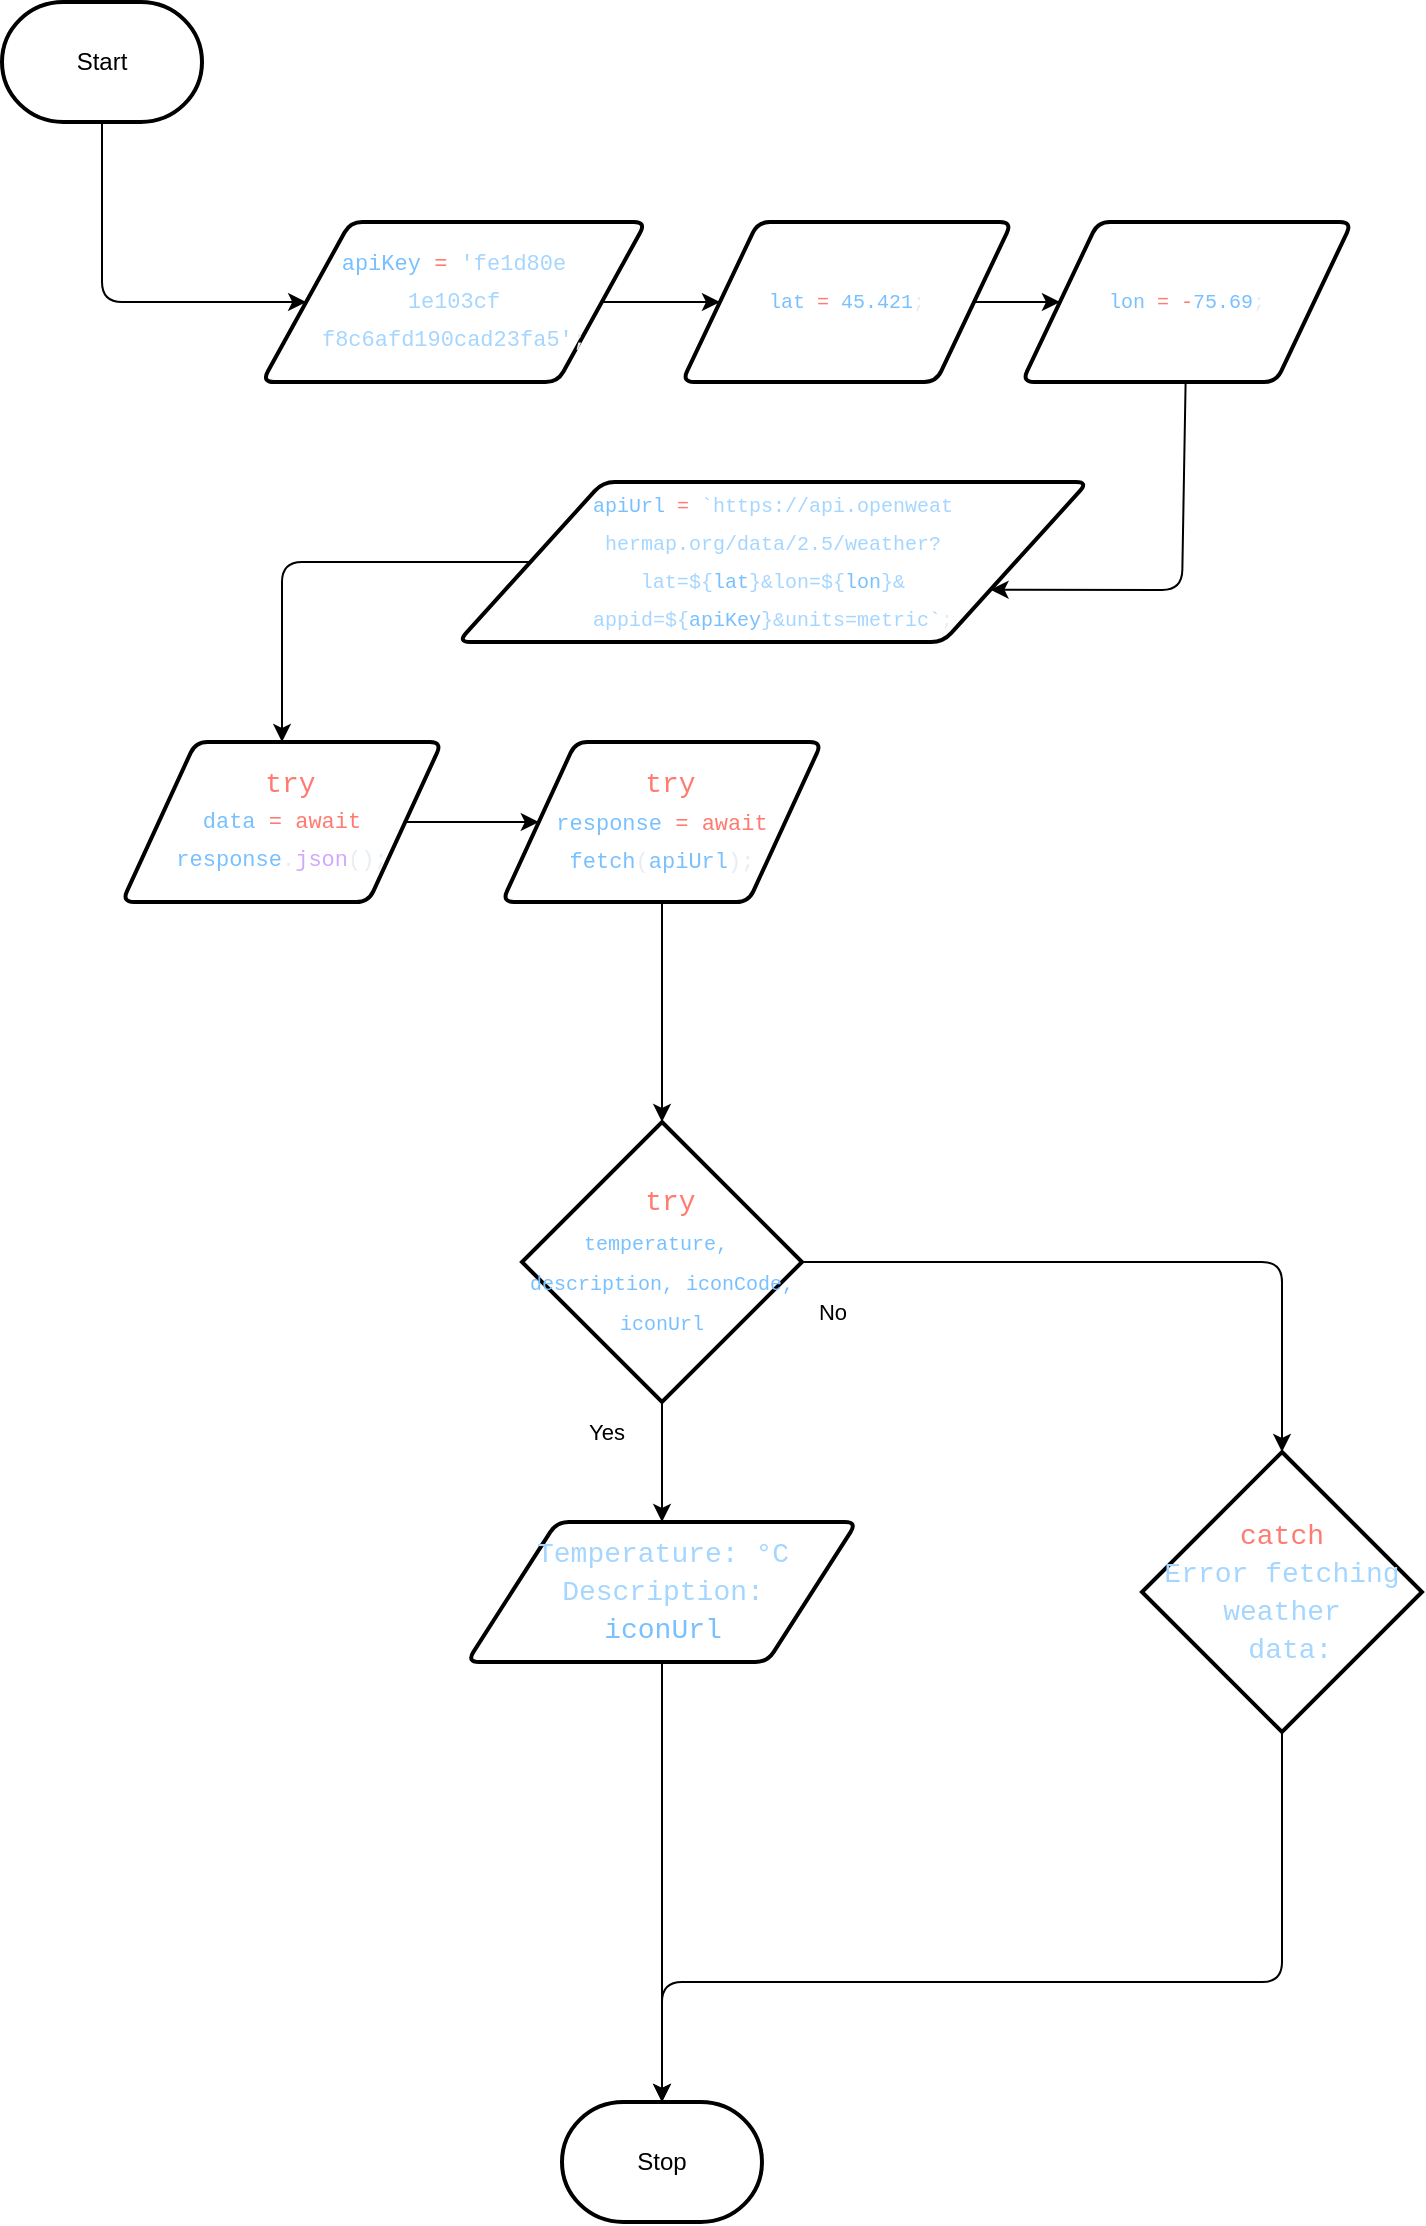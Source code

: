 <mxfile>
    <diagram id="HIP3nbAZw_EuaXWnEj3U" name="Page-1">
        <mxGraphModel dx="826" dy="520" grid="1" gridSize="10" guides="1" tooltips="1" connect="1" arrows="1" fold="1" page="1" pageScale="1" pageWidth="850" pageHeight="1100" math="0" shadow="0">
            <root>
                <mxCell id="0"/>
                <mxCell id="1" parent="0"/>
                <mxCell id="5" value="" style="edgeStyle=none;html=1;" edge="1" parent="1" source="2" target="4">
                    <mxGeometry relative="1" as="geometry">
                        <Array as="points">
                            <mxPoint x="90" y="400"/>
                        </Array>
                    </mxGeometry>
                </mxCell>
                <mxCell id="2" value="Start" style="strokeWidth=2;html=1;shape=mxgraph.flowchart.terminator;whiteSpace=wrap;" parent="1" vertex="1">
                    <mxGeometry x="40" y="250" width="100" height="60" as="geometry"/>
                </mxCell>
                <mxCell id="8" value="" style="edgeStyle=none;html=1;" edge="1" parent="1" source="4" target="7">
                    <mxGeometry relative="1" as="geometry"/>
                </mxCell>
                <mxCell id="4" value="&lt;div style=&quot;color: rgb(230, 237, 243); font-family: Consolas, &amp;quot;Courier New&amp;quot;, monospace; line-height: 19px; font-size: 11px;&quot;&gt;&lt;font style=&quot;font-size: 11px;&quot;&gt;&lt;span style=&quot;color: rgb(121, 192, 255);&quot;&gt;apiKey&lt;/span&gt; &lt;span style=&quot;color: rgb(255, 123, 114);&quot;&gt;=&lt;/span&gt; &lt;span style=&quot;color: rgb(165, 214, 255);&quot;&gt;'fe1d80&lt;/span&gt;&lt;span style=&quot;color: rgb(165, 214, 255); background-color: initial;&quot;&gt;e&lt;/span&gt;&lt;/font&gt;&lt;/div&gt;&lt;div style=&quot;color: rgb(230, 237, 243); font-family: Consolas, &amp;quot;Courier New&amp;quot;, monospace; line-height: 19px; font-size: 11px;&quot;&gt;&lt;font style=&quot;font-size: 11px;&quot;&gt;&lt;font style=&quot;font-size: 11px;&quot;&gt;&lt;span style=&quot;color: rgb(165, 214, 255); background-color: initial;&quot;&gt;1&lt;/span&gt;&lt;/font&gt;&lt;font style=&quot;background-color: initial; font-size: 11px;&quot;&gt;&lt;span style=&quot;color: rgb(165, 214, 255); background-color: initial;&quot;&gt;e103cf&lt;/span&gt;&lt;/font&gt;&lt;/font&gt;&lt;/div&gt;&lt;div style=&quot;color: rgb(230, 237, 243); font-family: Consolas, &amp;quot;Courier New&amp;quot;, monospace; line-height: 19px; font-size: 11px;&quot;&gt;&lt;font style=&quot;font-size: 11px;&quot;&gt;&lt;span style=&quot;background-color: initial; color: rgb(165, 214, 255);&quot;&gt;f8c6afd1&lt;/span&gt;&lt;span style=&quot;background-color: initial; color: rgb(165, 214, 255);&quot;&gt;90cad23fa5'&lt;/span&gt;&lt;span style=&quot;background-color: initial;&quot;&gt;;&lt;/span&gt;&lt;/font&gt;&lt;/div&gt;" style="shape=parallelogram;html=1;strokeWidth=2;perimeter=parallelogramPerimeter;whiteSpace=wrap;rounded=1;arcSize=12;size=0.23;" vertex="1" parent="1">
                    <mxGeometry x="170" y="360" width="192" height="80" as="geometry"/>
                </mxCell>
                <mxCell id="6" value="Stop" style="strokeWidth=2;html=1;shape=mxgraph.flowchart.terminator;whiteSpace=wrap;" vertex="1" parent="1">
                    <mxGeometry x="320" y="1300" width="100" height="60" as="geometry"/>
                </mxCell>
                <mxCell id="10" value="" style="edgeStyle=none;html=1;" edge="1" parent="1" source="7" target="9">
                    <mxGeometry relative="1" as="geometry"/>
                </mxCell>
                <mxCell id="7" value="&lt;div style=&quot;color: rgb(230, 237, 243); font-family: Consolas, &amp;quot;Courier New&amp;quot;, monospace; line-height: 19px; font-size: 10px;&quot;&gt;&lt;div style=&quot;line-height: 19px;&quot;&gt;&lt;span style=&quot;color: rgb(121, 192, 255);&quot;&gt;lat&lt;/span&gt; &lt;span style=&quot;color: rgb(255, 123, 114);&quot;&gt;=&lt;/span&gt; &lt;span style=&quot;color: rgb(121, 192, 255);&quot;&gt;45.421&lt;/span&gt;;&lt;/div&gt;&lt;/div&gt;" style="shape=parallelogram;html=1;strokeWidth=2;perimeter=parallelogramPerimeter;whiteSpace=wrap;rounded=1;arcSize=12;size=0.23;" vertex="1" parent="1">
                    <mxGeometry x="380" y="360" width="165" height="80" as="geometry"/>
                </mxCell>
                <mxCell id="12" value="" style="edgeStyle=none;html=1;fontSize=11;entryX=1;entryY=0.75;entryDx=0;entryDy=0;" edge="1" parent="1" source="9" target="11">
                    <mxGeometry relative="1" as="geometry">
                        <Array as="points">
                            <mxPoint x="630" y="544"/>
                        </Array>
                    </mxGeometry>
                </mxCell>
                <mxCell id="9" value="&lt;div style=&quot;color: rgb(230, 237, 243); font-family: Consolas, &amp;quot;Courier New&amp;quot;, monospace; font-size: 14px; line-height: 19px;&quot;&gt;&lt;div style=&quot;line-height: 19px; font-size: 10px;&quot;&gt;&lt;div style=&quot;line-height: 19px;&quot;&gt;&lt;span style=&quot;color: rgb(121, 192, 255);&quot;&gt;lon&lt;/span&gt; &lt;span style=&quot;color: rgb(255, 123, 114);&quot;&gt;=&lt;/span&gt; &lt;span style=&quot;color: rgb(255, 123, 114);&quot;&gt;-&lt;/span&gt;&lt;span style=&quot;color: rgb(121, 192, 255);&quot;&gt;75.69&lt;/span&gt;;&lt;/div&gt;&lt;/div&gt;&lt;/div&gt;" style="shape=parallelogram;html=1;strokeWidth=2;perimeter=parallelogramPerimeter;whiteSpace=wrap;rounded=1;arcSize=12;size=0.23;" vertex="1" parent="1">
                    <mxGeometry x="550" y="360" width="165" height="80" as="geometry"/>
                </mxCell>
                <mxCell id="13" style="edgeStyle=none;html=1;fontSize=10;entryX=0.5;entryY=0;entryDx=0;entryDy=0;" edge="1" parent="1" source="11" target="18">
                    <mxGeometry relative="1" as="geometry">
                        <mxPoint x="180" y="610" as="targetPoint"/>
                        <Array as="points">
                            <mxPoint x="180" y="530"/>
                        </Array>
                    </mxGeometry>
                </mxCell>
                <mxCell id="11" value="&lt;div style=&quot;color: rgb(230, 237, 243); font-family: Consolas, &amp;quot;Courier New&amp;quot;, monospace; font-size: 14px; line-height: 19px;&quot;&gt;&lt;div style=&quot;line-height: 19px; font-size: 10px;&quot;&gt;&lt;div style=&quot;line-height: 19px;&quot;&gt;&lt;div style=&quot;line-height: 19px;&quot;&gt;&lt;span style=&quot;color: rgb(121, 192, 255);&quot;&gt;apiUrl&lt;/span&gt; &lt;span style=&quot;color: rgb(255, 123, 114);&quot;&gt;=&lt;/span&gt; &lt;span style=&quot;color: rgb(165, 214, 255);&quot;&gt;`https://api.openweat&lt;/span&gt;&lt;/div&gt;&lt;div style=&quot;line-height: 19px;&quot;&gt;&lt;span style=&quot;color: rgb(165, 214, 255);&quot;&gt;hermap.org/data/2.5/weather?&lt;/span&gt;&lt;/div&gt;&lt;div style=&quot;line-height: 19px;&quot;&gt;&lt;span style=&quot;color: rgb(165, 214, 255);&quot;&gt;lat=&lt;/span&gt;&lt;span style=&quot;color: rgb(165, 214, 255);&quot;&gt;${&lt;/span&gt;&lt;span style=&quot;color: rgb(121, 192, 255);&quot;&gt;lat&lt;/span&gt;&lt;span style=&quot;color: rgb(165, 214, 255);&quot;&gt;}&lt;/span&gt;&lt;span style=&quot;color: rgb(165, 214, 255);&quot;&gt;&amp;amp;lon=&lt;/span&gt;&lt;span style=&quot;color: rgb(165, 214, 255);&quot;&gt;${&lt;/span&gt;&lt;span style=&quot;color: rgb(121, 192, 255);&quot;&gt;lon&lt;/span&gt;&lt;span style=&quot;color: rgb(165, 214, 255);&quot;&gt;}&lt;/span&gt;&lt;span style=&quot;color: rgb(165, 214, 255);&quot;&gt;&amp;amp;&lt;/span&gt;&lt;/div&gt;&lt;div style=&quot;line-height: 19px;&quot;&gt;&lt;span style=&quot;color: rgb(165, 214, 255);&quot;&gt;appid=&lt;/span&gt;&lt;span style=&quot;color: rgb(165, 214, 255);&quot;&gt;${&lt;/span&gt;&lt;span style=&quot;color: rgb(121, 192, 255);&quot;&gt;apiKey&lt;/span&gt;&lt;span style=&quot;color: rgb(165, 214, 255);&quot;&gt;}&lt;/span&gt;&lt;span style=&quot;color: rgb(165, 214, 255);&quot;&gt;&amp;amp;units=metric`&lt;/span&gt;;&lt;/div&gt;&lt;/div&gt;&lt;/div&gt;&lt;/div&gt;" style="shape=parallelogram;html=1;strokeWidth=2;perimeter=parallelogramPerimeter;whiteSpace=wrap;rounded=1;arcSize=12;size=0.23;" vertex="1" parent="1">
                    <mxGeometry x="268" y="490" width="315" height="80" as="geometry"/>
                </mxCell>
                <mxCell id="22" style="edgeStyle=none;html=1;fontSize=11;entryX=0.5;entryY=0;entryDx=0;entryDy=0;entryPerimeter=0;" edge="1" parent="1" source="15" target="30">
                    <mxGeometry relative="1" as="geometry">
                        <mxPoint x="520" y="880" as="targetPoint"/>
                        <Array as="points">
                            <mxPoint x="680" y="880"/>
                        </Array>
                    </mxGeometry>
                </mxCell>
                <mxCell id="23" style="edgeStyle=none;html=1;fontSize=11;entryX=0.5;entryY=0;entryDx=0;entryDy=0;" edge="1" parent="1" source="15" target="26">
                    <mxGeometry relative="1" as="geometry">
                        <mxPoint x="560" y="900" as="targetPoint"/>
                    </mxGeometry>
                </mxCell>
                <mxCell id="15" value="&lt;div style=&quot;color: rgb(230, 237, 243); font-family: Consolas, &amp;quot;Courier New&amp;quot;, monospace; line-height: 19px; font-size: 10px;&quot;&gt;&lt;span style=&quot;font-size: 14px;&quot;&gt;&amp;nbsp;&lt;/span&gt;&lt;span style=&quot;font-size: 14px; color: rgb(255, 123, 114);&quot;&gt;try&lt;/span&gt;&lt;/div&gt;&lt;div style=&quot;line-height: 19px;&quot;&gt;&lt;font face=&quot;Consolas, Courier New, monospace&quot; color=&quot;#79c0ff&quot;&gt;&lt;span style=&quot;font-size: 10px;&quot;&gt;temperature,&amp;nbsp; description, iconCode, iconUrl&lt;/span&gt;&lt;/font&gt;&lt;br&gt;&lt;/div&gt;" style="strokeWidth=2;html=1;shape=mxgraph.flowchart.decision;whiteSpace=wrap;labelBackgroundColor=none;fontSize=11;" vertex="1" parent="1">
                    <mxGeometry x="300" y="810" width="140" height="140" as="geometry"/>
                </mxCell>
                <mxCell id="28" value="" style="edgeStyle=none;html=1;fontSize=11;" edge="1" parent="1" source="16" target="15">
                    <mxGeometry relative="1" as="geometry"/>
                </mxCell>
                <mxCell id="16" value="&lt;div style=&quot;color: rgb(230, 237, 243); font-family: Consolas, &amp;quot;Courier New&amp;quot;, monospace; font-size: 11px; line-height: 19px;&quot;&gt;&lt;span style=&quot;font-size: 14px;&quot;&gt;&amp;nbsp;&lt;/span&gt;&lt;span style=&quot;font-size: 14px; color: rgb(255, 123, 114);&quot;&gt;try&lt;/span&gt;&lt;/div&gt;&lt;div style=&quot;color: rgb(230, 237, 243); font-family: Consolas, &amp;quot;Courier New&amp;quot;, monospace; font-size: 11px; line-height: 19px;&quot;&gt;&lt;span style=&quot;background-color: initial; color: rgb(121, 192, 255);&quot;&gt;response&lt;/span&gt;&lt;span style=&quot;background-color: initial;&quot;&gt; &lt;/span&gt;&lt;span style=&quot;background-color: initial; color: rgb(255, 123, 114);&quot;&gt;=&lt;/span&gt;&lt;span style=&quot;background-color: initial;&quot;&gt; &lt;/span&gt;&lt;span style=&quot;background-color: initial; color: rgb(255, 123, 114);&quot;&gt;await&lt;/span&gt;&lt;span style=&quot;background-color: initial;&quot;&gt; &lt;/span&gt;&lt;span style=&quot;background-color: initial; color: rgb(121, 192, 255);&quot;&gt;fetch&lt;/span&gt;&lt;span style=&quot;background-color: initial;&quot;&gt;(&lt;/span&gt;&lt;span style=&quot;background-color: initial; color: rgb(121, 192, 255);&quot;&gt;apiUrl&lt;/span&gt;&lt;span style=&quot;background-color: initial;&quot;&gt;);&lt;/span&gt;&lt;br&gt;&lt;/div&gt;" style="shape=parallelogram;html=1;strokeWidth=2;perimeter=parallelogramPerimeter;whiteSpace=wrap;rounded=1;arcSize=12;size=0.23;labelBackgroundColor=none;fontSize=10;" vertex="1" parent="1">
                    <mxGeometry x="290" y="620" width="160" height="80" as="geometry"/>
                </mxCell>
                <mxCell id="20" value="" style="edgeStyle=none;html=1;fontSize=11;" edge="1" parent="1" source="18" target="16">
                    <mxGeometry relative="1" as="geometry"/>
                </mxCell>
                <mxCell id="18" value="&lt;div style=&quot;color: rgb(230, 237, 243); font-family: Consolas, &amp;quot;Courier New&amp;quot;, monospace; line-height: 19px; font-size: 11px;&quot;&gt;&lt;div style=&quot;line-height: 19px;&quot;&gt;&lt;div style=&quot;font-size: 14px; line-height: 19px;&quot;&gt;&amp;nbsp;&lt;span style=&quot;color: rgb(255, 123, 114);&quot;&gt;try&lt;/span&gt;&lt;/div&gt;&lt;/div&gt;&lt;div style=&quot;line-height: 19px;&quot;&gt;&lt;span style=&quot;color: rgb(121, 192, 255);&quot;&gt;data&lt;/span&gt; &lt;span style=&quot;color: rgb(255, 123, 114);&quot;&gt;=&lt;/span&gt; &lt;span style=&quot;color: rgb(255, 123, 114);&quot;&gt;await&lt;/span&gt; &lt;span style=&quot;color: rgb(121, 192, 255);&quot;&gt;response&lt;/span&gt;.&lt;span style=&quot;color: rgb(210, 168, 255);&quot;&gt;json&lt;/span&gt;();&lt;/div&gt;&lt;/div&gt;" style="shape=parallelogram;html=1;strokeWidth=2;perimeter=parallelogramPerimeter;whiteSpace=wrap;rounded=1;arcSize=12;size=0.23;labelBackgroundColor=none;fontSize=10;" vertex="1" parent="1">
                    <mxGeometry x="100" y="620" width="160" height="80" as="geometry"/>
                </mxCell>
                <mxCell id="24" value="No" style="text;html=1;align=center;verticalAlign=middle;resizable=0;points=[];autosize=1;strokeColor=none;fillColor=none;fontSize=11;" vertex="1" parent="1">
                    <mxGeometry x="435" y="890" width="40" height="30" as="geometry"/>
                </mxCell>
                <mxCell id="25" value="Yes" style="text;html=1;align=center;verticalAlign=middle;resizable=0;points=[];autosize=1;strokeColor=none;fillColor=none;fontSize=11;" vertex="1" parent="1">
                    <mxGeometry x="322" y="950" width="40" height="30" as="geometry"/>
                </mxCell>
                <mxCell id="41" style="edgeStyle=none;html=1;entryX=0.5;entryY=0;entryDx=0;entryDy=0;entryPerimeter=0;fontSize=11;" edge="1" parent="1" source="26" target="6">
                    <mxGeometry relative="1" as="geometry"/>
                </mxCell>
                <mxCell id="26" value="&lt;div style=&quot;color: rgb(230, 237, 243); font-family: Consolas, &amp;quot;Courier New&amp;quot;, monospace; font-size: 14px; line-height: 19px;&quot;&gt;&lt;span style=&quot;color: rgb(165, 214, 255);&quot;&gt;Temperature:&amp;nbsp;&lt;/span&gt;&lt;span style=&quot;color: rgb(165, 214, 255);&quot;&gt;°C&lt;/span&gt;&lt;/div&gt;&lt;div style=&quot;color: rgb(230, 237, 243); font-family: Consolas, &amp;quot;Courier New&amp;quot;, monospace; font-size: 14px; line-height: 19px;&quot;&gt;&lt;div style=&quot;line-height: 19px;&quot;&gt;&lt;span style=&quot;color: rgb(165, 214, 255);&quot;&gt;Description:&lt;/span&gt;&lt;/div&gt;&lt;div style=&quot;line-height: 19px;&quot;&gt;&lt;div style=&quot;line-height: 19px;&quot;&gt;&lt;span style=&quot;color: rgb(121, 192, 255);&quot;&gt;iconUrl&lt;/span&gt;&lt;/div&gt;&lt;/div&gt;&lt;/div&gt;" style="shape=parallelogram;html=1;strokeWidth=2;perimeter=parallelogramPerimeter;whiteSpace=wrap;rounded=1;arcSize=12;size=0.23;labelBackgroundColor=none;fontSize=11;" vertex="1" parent="1">
                    <mxGeometry x="272.5" y="1010" width="195" height="70" as="geometry"/>
                </mxCell>
                <mxCell id="31" style="edgeStyle=none;html=1;entryX=0.5;entryY=0;entryDx=0;entryDy=0;entryPerimeter=0;fontSize=11;" edge="1" parent="1" source="30" target="6">
                    <mxGeometry relative="1" as="geometry">
                        <Array as="points">
                            <mxPoint x="680" y="1240"/>
                            <mxPoint x="370" y="1240"/>
                        </Array>
                    </mxGeometry>
                </mxCell>
                <mxCell id="30" value="&lt;div style=&quot;color: rgb(230, 237, 243); font-family: Consolas, &amp;quot;Courier New&amp;quot;, monospace; font-size: 14px; line-height: 19px;&quot;&gt;&lt;span style=&quot;color: rgb(255, 123, 114);&quot;&gt;catch&lt;/span&gt;&lt;/div&gt;&lt;div style=&quot;color: rgb(230, 237, 243); font-family: Consolas, &amp;quot;Courier New&amp;quot;, monospace; font-size: 14px; line-height: 19px;&quot;&gt;&lt;div style=&quot;line-height: 19px;&quot;&gt;&lt;span style=&quot;color: rgb(165, 214, 255);&quot;&gt;Error&amp;nbsp;&lt;/span&gt;&lt;span style=&quot;color: rgb(165, 214, 255); background-color: initial;&quot;&gt;fetching weather&lt;/span&gt;&lt;/div&gt;&lt;div style=&quot;line-height: 19px;&quot;&gt;&lt;span style=&quot;color: rgb(165, 214, 255); background-color: initial;&quot;&gt;&amp;nbsp;data:&lt;/span&gt;&lt;/div&gt;&lt;/div&gt;" style="strokeWidth=2;html=1;shape=mxgraph.flowchart.decision;whiteSpace=wrap;labelBackgroundColor=none;fontSize=11;" vertex="1" parent="1">
                    <mxGeometry x="610" y="975" width="140" height="140" as="geometry"/>
                </mxCell>
            </root>
        </mxGraphModel>
    </diagram>
</mxfile>